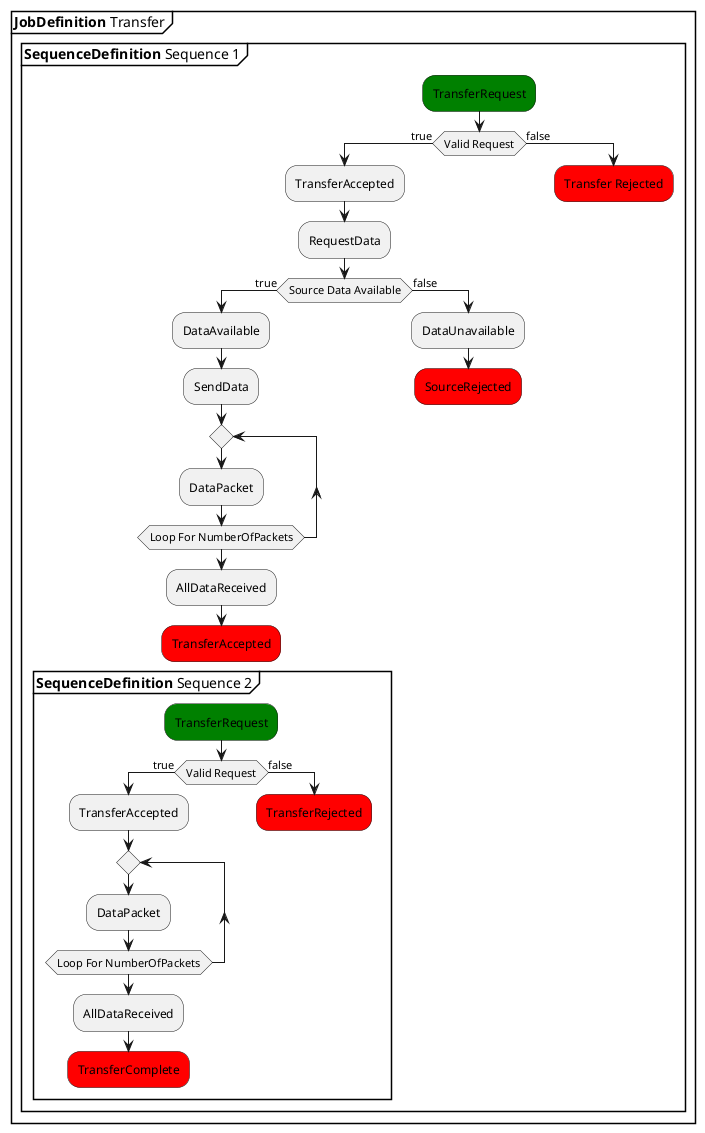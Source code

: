 @startuml
partition "**JobDefinition** Transfer" {
group **SequenceDefinition** Sequence 1
#green:TransferRequest;
if (Valid Request) then (true)
  :TransferAccepted;
  :RequestData;
  if (Source Data Available) then (true)
    :DataAvailable;
    :SendData;
    repeat
      :DataPacket;
    repeat while (Loop For NumberOfPackets)
    :AllDataReceived;
    #red:TransferAccepted;
    detach    
group **SequenceDefinition** Sequence 2
    #green:TransferRequest;
    if (Valid Request) then (true)
      :TransferAccepted;
      repeat
        :DataPacket;
      repeat while (Loop For NumberOfPackets)
      :AllDataReceived;
      #red:TransferComplete;
      detach
    else (false)
      #red:TransferRejected;
      detach
    endif 
end group     
  else (false)
    :DataUnavailable;
    #red:SourceRejected;
    detach
   endif     
else (false)
  #red:Transfer Rejected;
  detach
endif
end group
}
@enduml